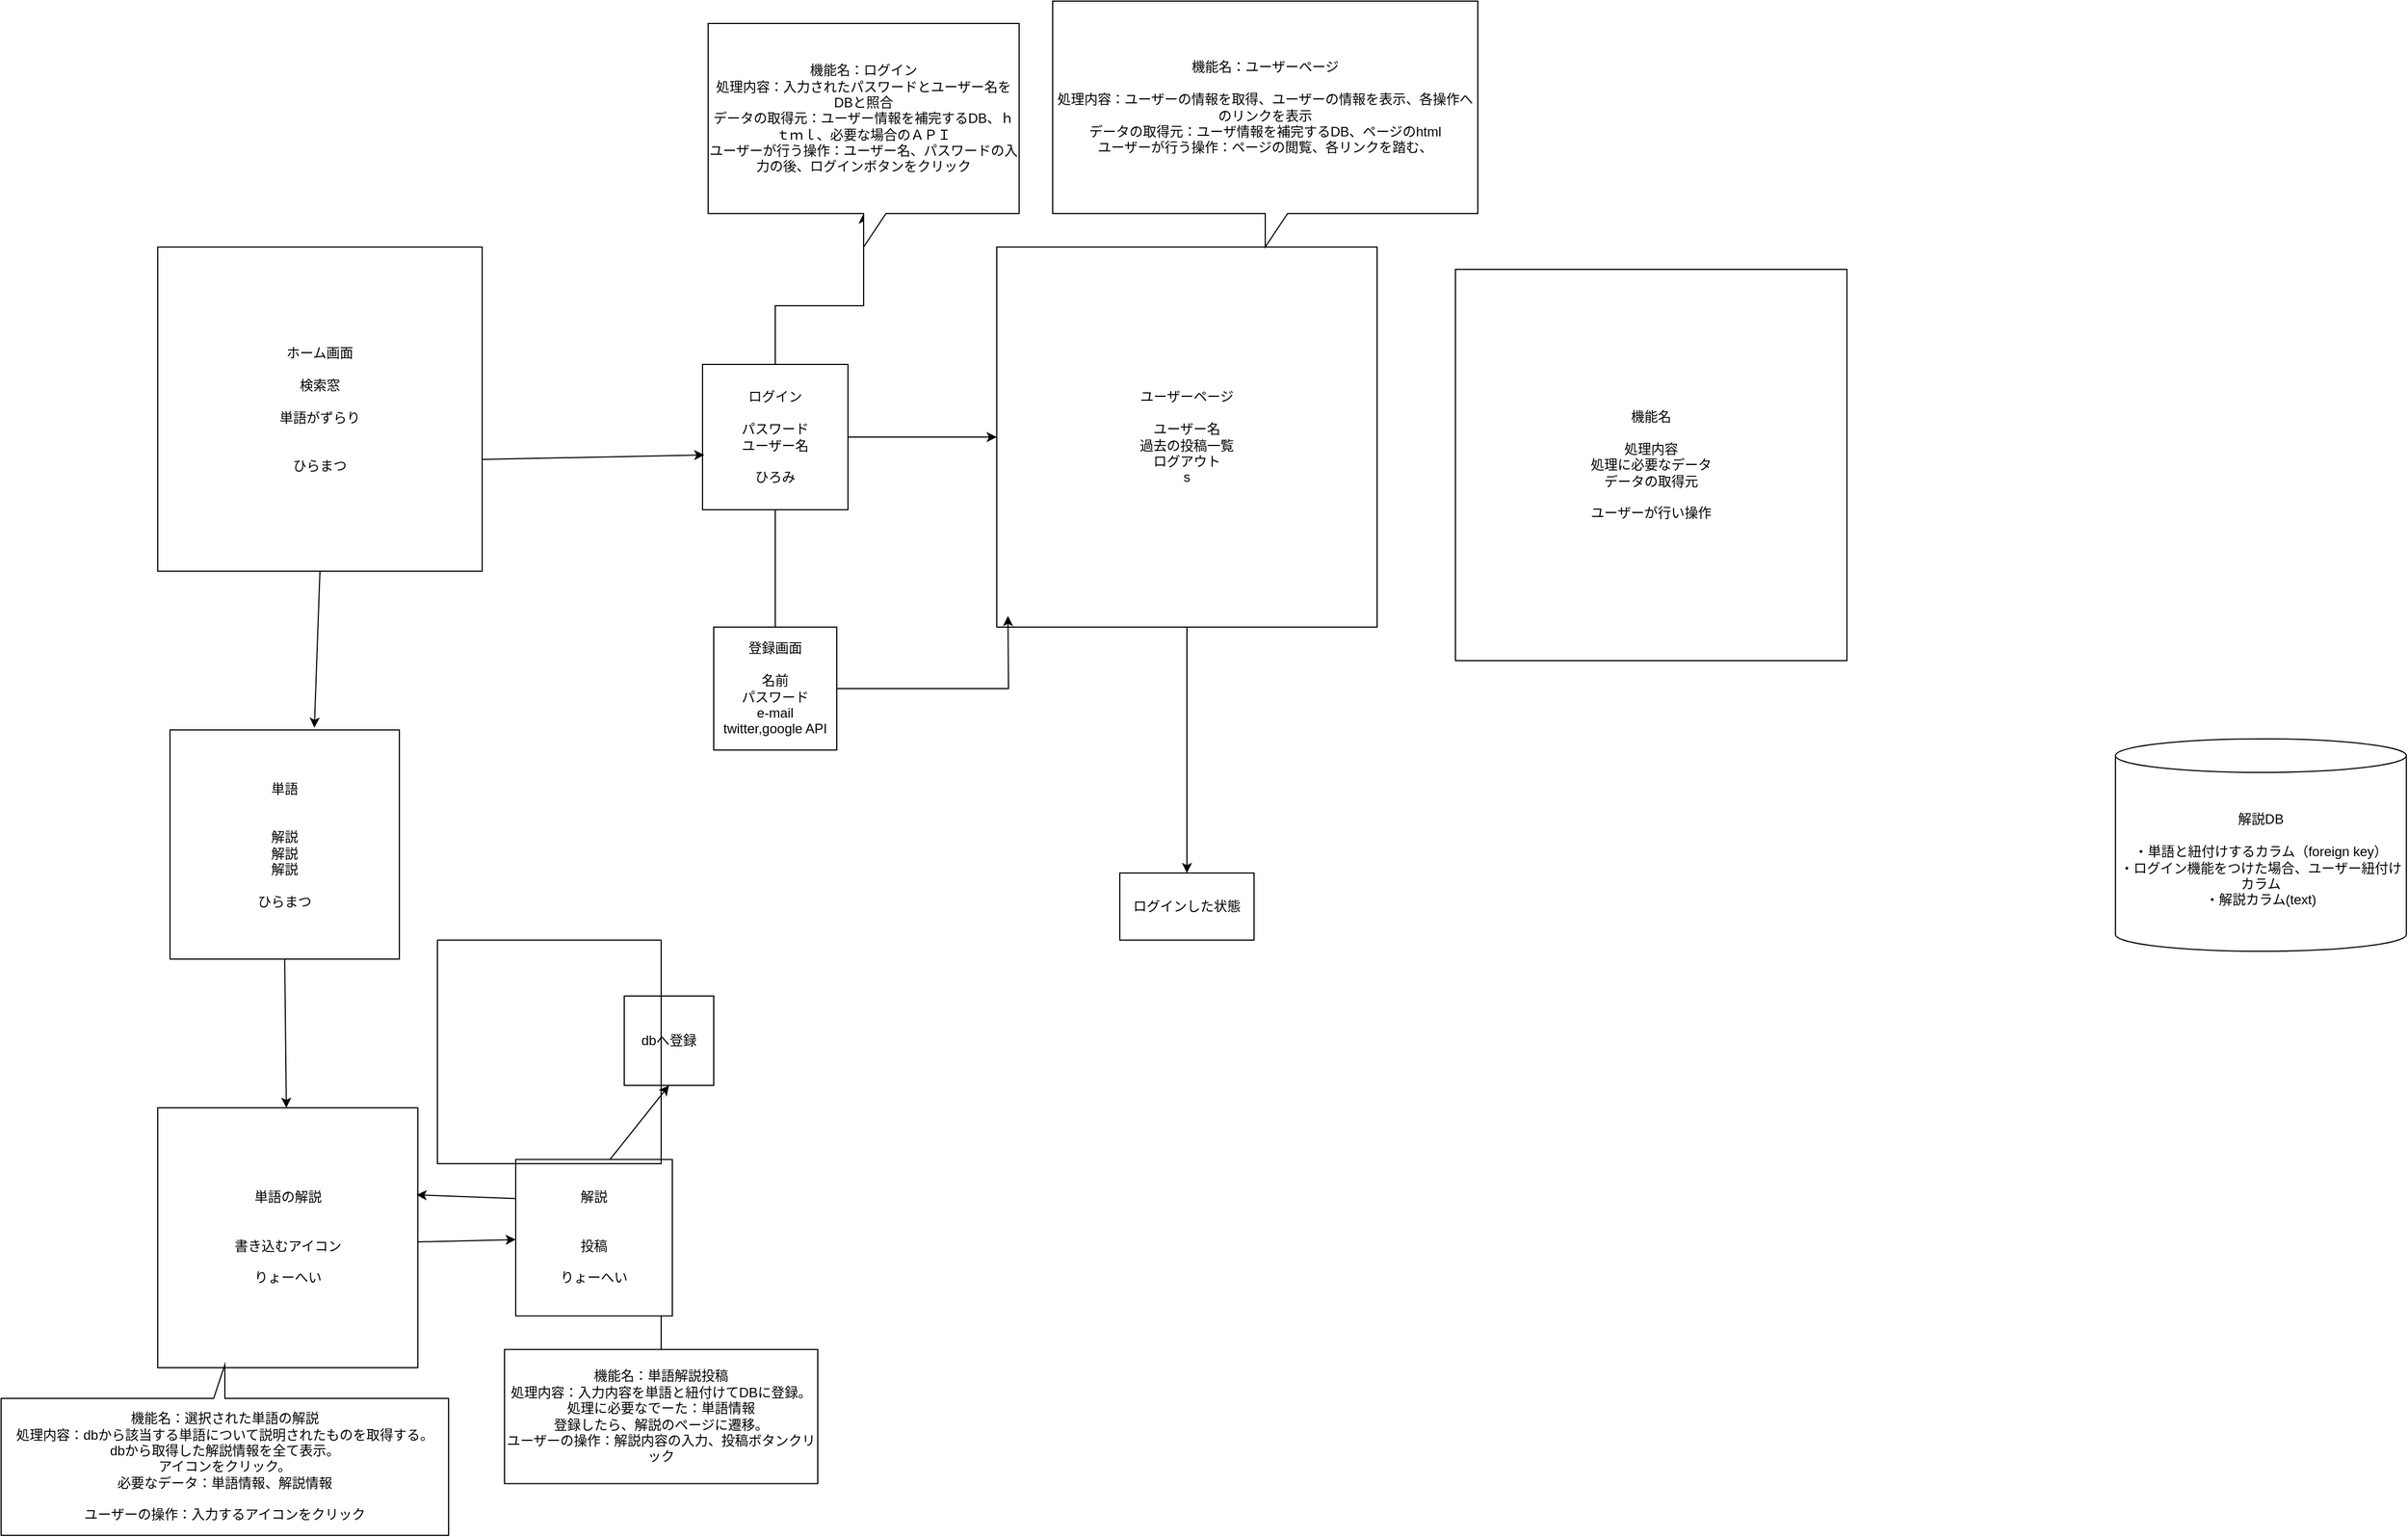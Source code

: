 <mxfile>
    <diagram id="L15tOZfDJ0sB663_3Ugt" name="ページ1">
        <mxGraphModel dx="573" dy="1872" grid="1" gridSize="10" guides="1" tooltips="1" connect="1" arrows="1" fold="1" page="1" pageScale="1" pageWidth="827" pageHeight="1169" math="0" shadow="0">
            <root>
                <mxCell id="0"/>
                <mxCell id="1" parent="0"/>
                <mxCell id="2" value="ホーム画面&lt;br&gt;&lt;br&gt;検索窓&lt;br&gt;&lt;br&gt;単語がずらり&lt;br&gt;&lt;br&gt;&lt;br&gt;ひらまつ" style="whiteSpace=wrap;html=1;aspect=fixed;" parent="1" vertex="1">
                    <mxGeometry x="210" y="50" width="290" height="290" as="geometry"/>
                </mxCell>
                <mxCell id="4" value="" style="endArrow=classic;html=1;exitX=0.5;exitY=1;exitDx=0;exitDy=0;" parent="1" source="2" edge="1">
                    <mxGeometry width="50" height="50" relative="1" as="geometry">
                        <mxPoint x="350" y="410" as="sourcePoint"/>
                        <mxPoint x="350" y="480" as="targetPoint"/>
                    </mxGeometry>
                </mxCell>
                <mxCell id="5" value="単語&lt;br&gt;&lt;br&gt;&lt;br&gt;解説&lt;br&gt;解説&lt;br&gt;解説&lt;br&gt;&lt;br&gt;ひらまつ" style="whiteSpace=wrap;html=1;aspect=fixed;" parent="1" vertex="1">
                    <mxGeometry x="221" y="482" width="205" height="205" as="geometry"/>
                </mxCell>
                <mxCell id="6" value="" style="endArrow=classic;html=1;exitX=0.5;exitY=1;exitDx=0;exitDy=0;" parent="1" source="5" target="7" edge="1">
                    <mxGeometry width="50" height="50" relative="1" as="geometry">
                        <mxPoint x="390" y="860" as="sourcePoint"/>
                        <mxPoint x="323" y="810" as="targetPoint"/>
                    </mxGeometry>
                </mxCell>
                <mxCell id="7" value="単語の解説&lt;br&gt;&lt;br&gt;&lt;br&gt;書き込むアイコン&lt;br&gt;&lt;br&gt;りょーへい" style="whiteSpace=wrap;html=1;aspect=fixed;" parent="1" vertex="1">
                    <mxGeometry x="210" y="820" width="232.5" height="232.5" as="geometry"/>
                </mxCell>
                <mxCell id="8" value="" style="endArrow=classic;html=1;" parent="1" target="9" edge="1">
                    <mxGeometry width="50" height="50" relative="1" as="geometry">
                        <mxPoint x="442.5" y="940" as="sourcePoint"/>
                        <mxPoint x="493" y="940" as="targetPoint"/>
                    </mxGeometry>
                </mxCell>
                <mxCell id="9" value="解説&lt;br&gt;&lt;br&gt;&lt;br&gt;投稿&lt;br&gt;&lt;br&gt;りょーへい" style="whiteSpace=wrap;html=1;aspect=fixed;" parent="1" vertex="1">
                    <mxGeometry x="530" y="866.25" width="140" height="140" as="geometry"/>
                </mxCell>
                <mxCell id="21" value="" style="edgeStyle=orthogonalEdgeStyle;rounded=0;orthogonalLoop=1;jettySize=auto;html=1;" parent="1" source="10" target="20" edge="1">
                    <mxGeometry relative="1" as="geometry"/>
                </mxCell>
                <mxCell id="10" value="ユーザーページ&lt;br&gt;&lt;br&gt;ユーザー名&lt;br&gt;過去の投稿一覧&lt;br&gt;ログアウト&lt;br&gt;s&lt;br&gt;" style="whiteSpace=wrap;html=1;aspect=fixed;" parent="1" vertex="1">
                    <mxGeometry x="960" y="50" width="340" height="340" as="geometry"/>
                </mxCell>
                <mxCell id="14" value="" style="edgeStyle=orthogonalEdgeStyle;rounded=0;orthogonalLoop=1;jettySize=auto;html=1;" parent="1" source="11" edge="1">
                    <mxGeometry relative="1" as="geometry">
                        <mxPoint x="762" y="400" as="targetPoint"/>
                    </mxGeometry>
                </mxCell>
                <mxCell id="19" value="" style="edgeStyle=orthogonalEdgeStyle;rounded=0;orthogonalLoop=1;jettySize=auto;html=1;entryX=0;entryY=0.5;entryDx=0;entryDy=0;" parent="1" source="11" target="10" edge="1">
                    <mxGeometry relative="1" as="geometry">
                        <mxPoint x="912" y="220" as="targetPoint"/>
                    </mxGeometry>
                </mxCell>
                <mxCell id="25" value="" style="edgeStyle=orthogonalEdgeStyle;rounded=0;orthogonalLoop=1;jettySize=auto;html=1;" parent="1" source="11" target="24" edge="1">
                    <mxGeometry relative="1" as="geometry"/>
                </mxCell>
                <mxCell id="11" value="ログイン&lt;br&gt;&lt;br&gt;パスワード&lt;br&gt;ユーザー名&lt;br&gt;&lt;br&gt;ひろみ" style="whiteSpace=wrap;html=1;aspect=fixed;" parent="1" vertex="1">
                    <mxGeometry x="697" y="155" width="130" height="130" as="geometry"/>
                </mxCell>
                <mxCell id="12" value="" style="endArrow=classic;html=1;entryX=0.012;entryY=0.623;entryDx=0;entryDy=0;entryPerimeter=0;" parent="1" target="11" edge="1">
                    <mxGeometry width="50" height="50" relative="1" as="geometry">
                        <mxPoint x="500" y="240" as="sourcePoint"/>
                        <mxPoint x="550" y="190" as="targetPoint"/>
                    </mxGeometry>
                </mxCell>
                <mxCell id="17" value="" style="edgeStyle=orthogonalEdgeStyle;rounded=0;orthogonalLoop=1;jettySize=auto;html=1;" parent="1" source="15" edge="1">
                    <mxGeometry relative="1" as="geometry">
                        <mxPoint x="970" y="380" as="targetPoint"/>
                    </mxGeometry>
                </mxCell>
                <mxCell id="15" value="登録画面&lt;br&gt;&lt;br&gt;名前&lt;br&gt;パスワード&lt;br&gt;e-mail&lt;br&gt;twitter,google API" style="whiteSpace=wrap;html=1;aspect=fixed;" parent="1" vertex="1">
                    <mxGeometry x="707" y="390" width="110" height="110" as="geometry"/>
                </mxCell>
                <mxCell id="20" value="ログインした状態" style="whiteSpace=wrap;html=1;" parent="1" vertex="1">
                    <mxGeometry x="1070" y="610" width="120" height="60" as="geometry"/>
                </mxCell>
                <mxCell id="22" value="機能名&lt;br&gt;&lt;br&gt;処理内容&lt;br&gt;処理に必要なデータ&lt;br&gt;データの取得元&lt;br&gt;&lt;br&gt;ユーザーが行い操作" style="whiteSpace=wrap;html=1;aspect=fixed;" parent="1" vertex="1">
                    <mxGeometry x="1370" y="70" width="350" height="350" as="geometry"/>
                </mxCell>
                <mxCell id="23" value="機能名：ユーザーページ&lt;br&gt;&lt;br&gt;処理内容：ユーザーの情報を取得、ユーザーの情報を表示、各操作へのリンクを表示&lt;br&gt;データの取得元：ユーザ情報を補完するDB、ページのhtml&lt;br&gt;ユーザーが行う操作：ページの閲覧、各リンクを踏む、" style="shape=callout;whiteSpace=wrap;html=1;perimeter=calloutPerimeter;" parent="1" vertex="1">
                    <mxGeometry x="1010" y="-170" width="380" height="220" as="geometry"/>
                </mxCell>
                <mxCell id="24" value="機能名：ログイン&lt;br&gt;処理内容：入力されたパスワードとユーザー名をDBと照合&lt;br&gt;データの取得元：ユーザー情報を補完するDB、ｈｔｍｌ、必要な場合のＡＰＩ&lt;br&gt;ユーザーが行う操作：ユーザー名、パスワードの入力の後、ログインボタンをクリック" style="shape=callout;whiteSpace=wrap;html=1;perimeter=calloutPerimeter;" parent="1" vertex="1">
                    <mxGeometry x="702" y="-150" width="278" height="200" as="geometry"/>
                </mxCell>
                <mxCell id="27" value="機能名：選択された単語の解説&lt;br&gt;処理内容：dbから該当する単語について説明されたものを取得する。&lt;br&gt;dbから取得した解説情報を全て表示。&lt;br&gt;アイコンをクリック。&lt;br&gt;必要なデータ：単語情報、解説情報&lt;br&gt;&lt;br&gt;ユーザーの操作：入力するアイコンをクリック" style="shape=callout;whiteSpace=wrap;html=1;perimeter=calloutPerimeter;base=10;direction=west;rotation=0;" vertex="1" parent="1">
                    <mxGeometry x="70" y="1050" width="400" height="152.5" as="geometry"/>
                </mxCell>
                <mxCell id="29" value="機能名：単語解説投稿&lt;br&gt;処理内容：入力内容を単語と紐付けてDBに登録。&lt;br&gt;処理に必要なでーた：単語情報&lt;br&gt;登録したら、解説のページに遷移。&lt;br&gt;ユーザーの操作：解説内容の入力、投稿ボタンクリック" style="shape=callout;whiteSpace=wrap;html=1;perimeter=calloutPerimeter;direction=west;base=0;" vertex="1" parent="1">
                    <mxGeometry x="520" y="1006.25" width="280" height="150" as="geometry"/>
                </mxCell>
                <mxCell id="30" value="" style="endArrow=classic;html=1;exitX=0;exitY=0.25;exitDx=0;exitDy=0;entryX=0.995;entryY=0.335;entryDx=0;entryDy=0;entryPerimeter=0;" edge="1" parent="1" source="9" target="7">
                    <mxGeometry width="50" height="50" relative="1" as="geometry">
                        <mxPoint x="510" y="890" as="sourcePoint"/>
                        <mxPoint x="440" y="840" as="targetPoint"/>
                    </mxGeometry>
                </mxCell>
                <mxCell id="31" value="解説DB&lt;br&gt;&lt;br&gt;・単語と紐付けするカラム（foreign key）&lt;br&gt;・ログイン機能をつけた場合、ユーザー紐付けカラム&lt;br&gt;・解説カラム(text)&lt;br&gt;" style="shape=cylinder3;whiteSpace=wrap;html=1;boundedLbl=1;backgroundOutline=1;size=15;" vertex="1" parent="1">
                    <mxGeometry x="1960" y="490" width="260" height="190" as="geometry"/>
                </mxCell>
                <mxCell id="43" value="dbへ登録" style="whiteSpace=wrap;html=1;aspect=fixed;" vertex="1" parent="1">
                    <mxGeometry x="627" y="720" width="80" height="80" as="geometry"/>
                </mxCell>
                <mxCell id="44" value="" style="endArrow=classic;html=1;exitX=0.603;exitY=-0.001;exitDx=0;exitDy=0;exitPerimeter=0;entryX=0.5;entryY=1;entryDx=0;entryDy=0;" edge="1" parent="1" source="9" target="43">
                    <mxGeometry width="50" height="50" relative="1" as="geometry">
                        <mxPoint x="620" y="860" as="sourcePoint"/>
                        <mxPoint x="670" y="810" as="targetPoint"/>
                    </mxGeometry>
                </mxCell>
                <mxCell id="45" value="" style="swimlane;startSize=0;" vertex="1" parent="1">
                    <mxGeometry x="460" y="670" width="200" height="200" as="geometry"/>
                </mxCell>
            </root>
        </mxGraphModel>
    </diagram>
</mxfile>